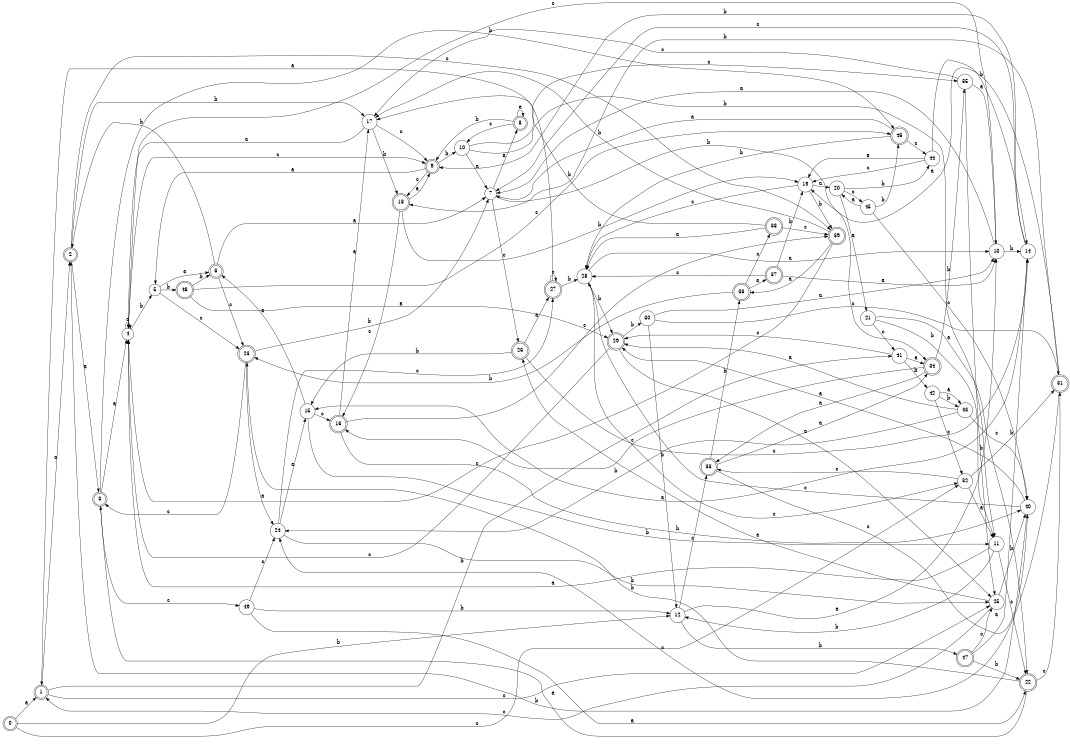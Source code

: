 digraph n40_9 {
__start0 [label="" shape="none"];

rankdir=LR;
size="8,5";

s0 [style="rounded,filled", color="black", fillcolor="white" shape="doublecircle", label="0"];
s1 [style="rounded,filled", color="black", fillcolor="white" shape="doublecircle", label="1"];
s2 [style="rounded,filled", color="black", fillcolor="white" shape="doublecircle", label="2"];
s3 [style="rounded,filled", color="black", fillcolor="white" shape="doublecircle", label="3"];
s4 [style="filled", color="black", fillcolor="white" shape="circle", label="4"];
s5 [style="filled", color="black", fillcolor="white" shape="circle", label="5"];
s6 [style="rounded,filled", color="black", fillcolor="white" shape="doublecircle", label="6"];
s7 [style="filled", color="black", fillcolor="white" shape="circle", label="7"];
s8 [style="rounded,filled", color="black", fillcolor="white" shape="doublecircle", label="8"];
s9 [style="rounded,filled", color="black", fillcolor="white" shape="doublecircle", label="9"];
s10 [style="filled", color="black", fillcolor="white" shape="circle", label="10"];
s11 [style="filled", color="black", fillcolor="white" shape="circle", label="11"];
s12 [style="filled", color="black", fillcolor="white" shape="circle", label="12"];
s13 [style="filled", color="black", fillcolor="white" shape="circle", label="13"];
s14 [style="filled", color="black", fillcolor="white" shape="circle", label="14"];
s15 [style="filled", color="black", fillcolor="white" shape="circle", label="15"];
s16 [style="rounded,filled", color="black", fillcolor="white" shape="doublecircle", label="16"];
s17 [style="filled", color="black", fillcolor="white" shape="circle", label="17"];
s18 [style="rounded,filled", color="black", fillcolor="white" shape="doublecircle", label="18"];
s19 [style="filled", color="black", fillcolor="white" shape="circle", label="19"];
s20 [style="filled", color="black", fillcolor="white" shape="circle", label="20"];
s21 [style="filled", color="black", fillcolor="white" shape="circle", label="21"];
s22 [style="rounded,filled", color="black", fillcolor="white" shape="doublecircle", label="22"];
s23 [style="rounded,filled", color="black", fillcolor="white" shape="doublecircle", label="23"];
s24 [style="filled", color="black", fillcolor="white" shape="circle", label="24"];
s25 [style="filled", color="black", fillcolor="white" shape="circle", label="25"];
s26 [style="rounded,filled", color="black", fillcolor="white" shape="doublecircle", label="26"];
s27 [style="rounded,filled", color="black", fillcolor="white" shape="doublecircle", label="27"];
s28 [style="filled", color="black", fillcolor="white" shape="circle", label="28"];
s29 [style="rounded,filled", color="black", fillcolor="white" shape="doublecircle", label="29"];
s30 [style="filled", color="black", fillcolor="white" shape="circle", label="30"];
s31 [style="rounded,filled", color="black", fillcolor="white" shape="doublecircle", label="31"];
s32 [style="filled", color="black", fillcolor="white" shape="circle", label="32"];
s33 [style="rounded,filled", color="black", fillcolor="white" shape="doublecircle", label="33"];
s34 [style="rounded,filled", color="black", fillcolor="white" shape="doublecircle", label="34"];
s35 [style="filled", color="black", fillcolor="white" shape="circle", label="35"];
s36 [style="rounded,filled", color="black", fillcolor="white" shape="doublecircle", label="36"];
s37 [style="rounded,filled", color="black", fillcolor="white" shape="doublecircle", label="37"];
s38 [style="rounded,filled", color="black", fillcolor="white" shape="doublecircle", label="38"];
s39 [style="rounded,filled", color="black", fillcolor="white" shape="doublecircle", label="39"];
s40 [style="filled", color="black", fillcolor="white" shape="circle", label="40"];
s41 [style="filled", color="black", fillcolor="white" shape="circle", label="41"];
s42 [style="filled", color="black", fillcolor="white" shape="circle", label="42"];
s43 [style="filled", color="black", fillcolor="white" shape="circle", label="43"];
s44 [style="filled", color="black", fillcolor="white" shape="circle", label="44"];
s45 [style="filled", color="black", fillcolor="white" shape="circle", label="45"];
s46 [style="rounded,filled", color="black", fillcolor="white" shape="doublecircle", label="46"];
s47 [style="rounded,filled", color="black", fillcolor="white" shape="doublecircle", label="47"];
s48 [style="rounded,filled", color="black", fillcolor="white" shape="doublecircle", label="48"];
s49 [style="filled", color="black", fillcolor="white" shape="circle", label="49"];
s0 -> s1 [label="a"];
s0 -> s12 [label="b"];
s0 -> s32 [label="c"];
s1 -> s2 [label="a"];
s1 -> s41 [label="b"];
s1 -> s25 [label="c"];
s2 -> s3 [label="a"];
s2 -> s17 [label="b"];
s2 -> s39 [label="c"];
s3 -> s4 [label="a"];
s3 -> s46 [label="b"];
s3 -> s49 [label="c"];
s4 -> s4 [label="a"];
s4 -> s5 [label="b"];
s4 -> s9 [label="c"];
s5 -> s6 [label="a"];
s5 -> s48 [label="b"];
s5 -> s23 [label="c"];
s6 -> s7 [label="a"];
s6 -> s2 [label="b"];
s6 -> s23 [label="c"];
s7 -> s8 [label="a"];
s7 -> s34 [label="b"];
s7 -> s26 [label="c"];
s8 -> s8 [label="a"];
s8 -> s9 [label="b"];
s8 -> s10 [label="c"];
s9 -> s5 [label="a"];
s9 -> s10 [label="b"];
s9 -> s18 [label="c"];
s10 -> s7 [label="a"];
s10 -> s11 [label="b"];
s10 -> s35 [label="c"];
s11 -> s4 [label="a"];
s11 -> s12 [label="b"];
s11 -> s22 [label="c"];
s12 -> s13 [label="a"];
s12 -> s47 [label="b"];
s12 -> s33 [label="c"];
s13 -> s7 [label="a"];
s13 -> s14 [label="b"];
s13 -> s4 [label="c"];
s14 -> s15 [label="a"];
s14 -> s9 [label="b"];
s14 -> s7 [label="c"];
s15 -> s6 [label="a"];
s15 -> s11 [label="b"];
s15 -> s16 [label="c"];
s16 -> s17 [label="a"];
s16 -> s40 [label="b"];
s16 -> s39 [label="c"];
s17 -> s4 [label="a"];
s17 -> s18 [label="b"];
s17 -> s9 [label="c"];
s18 -> s9 [label="a"];
s18 -> s19 [label="b"];
s18 -> s16 [label="c"];
s19 -> s20 [label="a"];
s19 -> s39 [label="b"];
s19 -> s28 [label="c"];
s20 -> s21 [label="a"];
s20 -> s44 [label="b"];
s20 -> s45 [label="c"];
s21 -> s22 [label="a"];
s21 -> s11 [label="b"];
s21 -> s41 [label="c"];
s22 -> s3 [label="a"];
s22 -> s23 [label="b"];
s22 -> s31 [label="c"];
s23 -> s24 [label="a"];
s23 -> s7 [label="b"];
s23 -> s3 [label="c"];
s24 -> s15 [label="a"];
s24 -> s25 [label="b"];
s24 -> s27 [label="c"];
s25 -> s26 [label="a"];
s25 -> s40 [label="b"];
s25 -> s1 [label="c"];
s26 -> s27 [label="a"];
s26 -> s15 [label="b"];
s26 -> s14 [label="c"];
s27 -> s1 [label="a"];
s27 -> s28 [label="b"];
s27 -> s27 [label="c"];
s28 -> s13 [label="a"];
s28 -> s29 [label="b"];
s28 -> s32 [label="c"];
s29 -> s25 [label="a"];
s29 -> s30 [label="b"];
s29 -> s4 [label="c"];
s30 -> s13 [label="a"];
s30 -> s12 [label="b"];
s30 -> s31 [label="c"];
s31 -> s19 [label="a"];
s31 -> s18 [label="b"];
s31 -> s24 [label="c"];
s32 -> s11 [label="a"];
s32 -> s31 [label="b"];
s32 -> s33 [label="c"];
s33 -> s34 [label="a"];
s33 -> s36 [label="b"];
s33 -> s40 [label="c"];
s34 -> s33 [label="a"];
s34 -> s35 [label="b"];
s34 -> s16 [label="c"];
s35 -> s13 [label="a"];
s35 -> s25 [label="b"];
s35 -> s17 [label="c"];
s36 -> s37 [label="a"];
s36 -> s23 [label="b"];
s36 -> s38 [label="c"];
s37 -> s13 [label="a"];
s37 -> s19 [label="b"];
s37 -> s28 [label="c"];
s38 -> s28 [label="a"];
s38 -> s17 [label="b"];
s38 -> s39 [label="c"];
s39 -> s36 [label="a"];
s39 -> s17 [label="b"];
s39 -> s4 [label="c"];
s40 -> s29 [label="a"];
s40 -> s2 [label="b"];
s40 -> s28 [label="c"];
s41 -> s34 [label="a"];
s41 -> s42 [label="b"];
s41 -> s29 [label="c"];
s42 -> s43 [label="a"];
s42 -> s43 [label="b"];
s42 -> s32 [label="c"];
s43 -> s29 [label="a"];
s43 -> s24 [label="b"];
s43 -> s40 [label="c"];
s44 -> s19 [label="a"];
s44 -> s14 [label="b"];
s44 -> s19 [label="c"];
s45 -> s20 [label="a"];
s45 -> s46 [label="b"];
s45 -> s40 [label="c"];
s46 -> s7 [label="a"];
s46 -> s28 [label="b"];
s46 -> s44 [label="c"];
s47 -> s14 [label="a"];
s47 -> s22 [label="b"];
s47 -> s25 [label="c"];
s48 -> s29 [label="a"];
s48 -> s6 [label="b"];
s48 -> s46 [label="c"];
s49 -> s22 [label="a"];
s49 -> s12 [label="b"];
s49 -> s24 [label="c"];

}